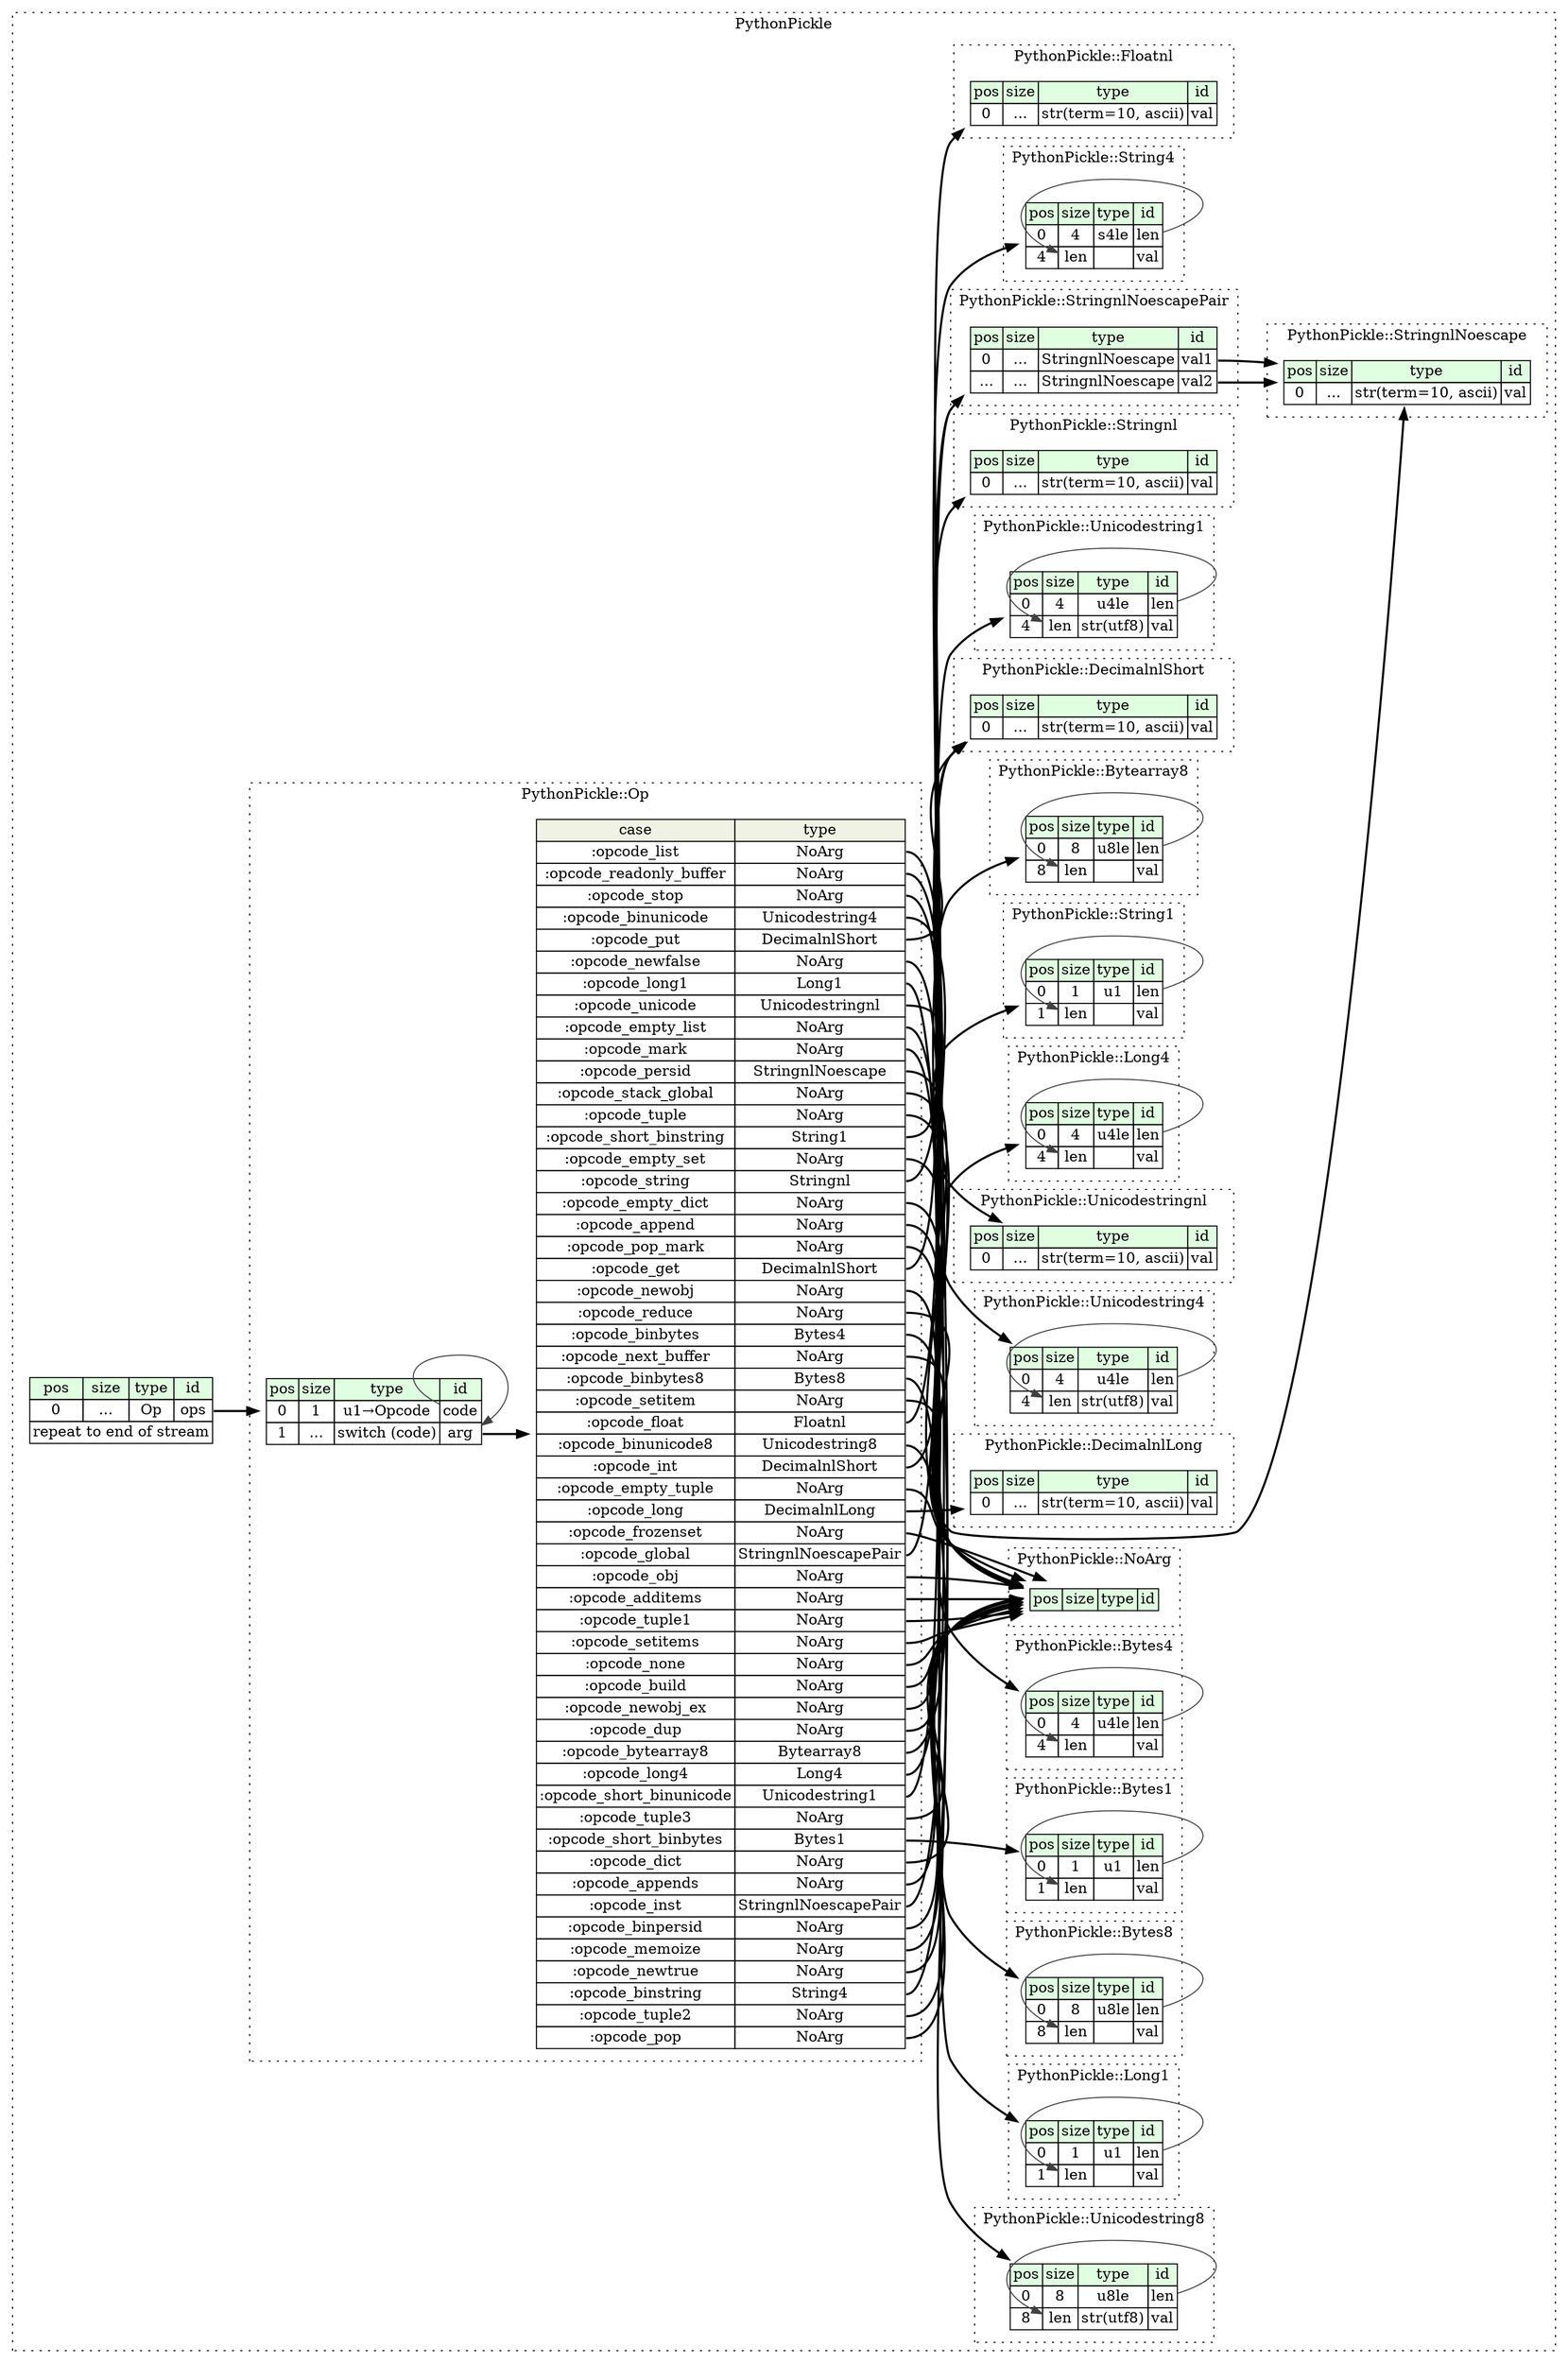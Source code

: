 digraph {
	rankdir=LR;
	node [shape=plaintext];
	subgraph cluster__python_pickle {
		label="PythonPickle";
		graph[style=dotted];

		python_pickle__seq [label=<<TABLE BORDER="0" CELLBORDER="1" CELLSPACING="0">
			<TR><TD BGCOLOR="#E0FFE0">pos</TD><TD BGCOLOR="#E0FFE0">size</TD><TD BGCOLOR="#E0FFE0">type</TD><TD BGCOLOR="#E0FFE0">id</TD></TR>
			<TR><TD PORT="ops_pos">0</TD><TD PORT="ops_size">...</TD><TD>Op</TD><TD PORT="ops_type">ops</TD></TR>
			<TR><TD COLSPAN="4" PORT="ops__repeat">repeat to end of stream</TD></TR>
		</TABLE>>];
		subgraph cluster__unicodestring8 {
			label="PythonPickle::Unicodestring8";
			graph[style=dotted];

			unicodestring8__seq [label=<<TABLE BORDER="0" CELLBORDER="1" CELLSPACING="0">
				<TR><TD BGCOLOR="#E0FFE0">pos</TD><TD BGCOLOR="#E0FFE0">size</TD><TD BGCOLOR="#E0FFE0">type</TD><TD BGCOLOR="#E0FFE0">id</TD></TR>
				<TR><TD PORT="len_pos">0</TD><TD PORT="len_size">8</TD><TD>u8le</TD><TD PORT="len_type">len</TD></TR>
				<TR><TD PORT="val_pos">8</TD><TD PORT="val_size">len</TD><TD>str(utf8)</TD><TD PORT="val_type">val</TD></TR>
			</TABLE>>];
		}
		subgraph cluster__long1 {
			label="PythonPickle::Long1";
			graph[style=dotted];

			long1__seq [label=<<TABLE BORDER="0" CELLBORDER="1" CELLSPACING="0">
				<TR><TD BGCOLOR="#E0FFE0">pos</TD><TD BGCOLOR="#E0FFE0">size</TD><TD BGCOLOR="#E0FFE0">type</TD><TD BGCOLOR="#E0FFE0">id</TD></TR>
				<TR><TD PORT="len_pos">0</TD><TD PORT="len_size">1</TD><TD>u1</TD><TD PORT="len_type">len</TD></TR>
				<TR><TD PORT="val_pos">1</TD><TD PORT="val_size">len</TD><TD></TD><TD PORT="val_type">val</TD></TR>
			</TABLE>>];
		}
		subgraph cluster__bytes8 {
			label="PythonPickle::Bytes8";
			graph[style=dotted];

			bytes8__seq [label=<<TABLE BORDER="0" CELLBORDER="1" CELLSPACING="0">
				<TR><TD BGCOLOR="#E0FFE0">pos</TD><TD BGCOLOR="#E0FFE0">size</TD><TD BGCOLOR="#E0FFE0">type</TD><TD BGCOLOR="#E0FFE0">id</TD></TR>
				<TR><TD PORT="len_pos">0</TD><TD PORT="len_size">8</TD><TD>u8le</TD><TD PORT="len_type">len</TD></TR>
				<TR><TD PORT="val_pos">8</TD><TD PORT="val_size">len</TD><TD></TD><TD PORT="val_type">val</TD></TR>
			</TABLE>>];
		}
		subgraph cluster__bytes1 {
			label="PythonPickle::Bytes1";
			graph[style=dotted];

			bytes1__seq [label=<<TABLE BORDER="0" CELLBORDER="1" CELLSPACING="0">
				<TR><TD BGCOLOR="#E0FFE0">pos</TD><TD BGCOLOR="#E0FFE0">size</TD><TD BGCOLOR="#E0FFE0">type</TD><TD BGCOLOR="#E0FFE0">id</TD></TR>
				<TR><TD PORT="len_pos">0</TD><TD PORT="len_size">1</TD><TD>u1</TD><TD PORT="len_type">len</TD></TR>
				<TR><TD PORT="val_pos">1</TD><TD PORT="val_size">len</TD><TD></TD><TD PORT="val_type">val</TD></TR>
			</TABLE>>];
		}
		subgraph cluster__bytes4 {
			label="PythonPickle::Bytes4";
			graph[style=dotted];

			bytes4__seq [label=<<TABLE BORDER="0" CELLBORDER="1" CELLSPACING="0">
				<TR><TD BGCOLOR="#E0FFE0">pos</TD><TD BGCOLOR="#E0FFE0">size</TD><TD BGCOLOR="#E0FFE0">type</TD><TD BGCOLOR="#E0FFE0">id</TD></TR>
				<TR><TD PORT="len_pos">0</TD><TD PORT="len_size">4</TD><TD>u4le</TD><TD PORT="len_type">len</TD></TR>
				<TR><TD PORT="val_pos">4</TD><TD PORT="val_size">len</TD><TD></TD><TD PORT="val_type">val</TD></TR>
			</TABLE>>];
		}
		subgraph cluster__no_arg {
			label="PythonPickle::NoArg";
			graph[style=dotted];

			no_arg__seq [label=<<TABLE BORDER="0" CELLBORDER="1" CELLSPACING="0">
				<TR><TD BGCOLOR="#E0FFE0">pos</TD><TD BGCOLOR="#E0FFE0">size</TD><TD BGCOLOR="#E0FFE0">type</TD><TD BGCOLOR="#E0FFE0">id</TD></TR>
			</TABLE>>];
		}
		subgraph cluster__stringnl_noescape {
			label="PythonPickle::StringnlNoescape";
			graph[style=dotted];

			stringnl_noescape__seq [label=<<TABLE BORDER="0" CELLBORDER="1" CELLSPACING="0">
				<TR><TD BGCOLOR="#E0FFE0">pos</TD><TD BGCOLOR="#E0FFE0">size</TD><TD BGCOLOR="#E0FFE0">type</TD><TD BGCOLOR="#E0FFE0">id</TD></TR>
				<TR><TD PORT="val_pos">0</TD><TD PORT="val_size">...</TD><TD>str(term=10, ascii)</TD><TD PORT="val_type">val</TD></TR>
			</TABLE>>];
		}
		subgraph cluster__decimalnl_long {
			label="PythonPickle::DecimalnlLong";
			graph[style=dotted];

			decimalnl_long__seq [label=<<TABLE BORDER="0" CELLBORDER="1" CELLSPACING="0">
				<TR><TD BGCOLOR="#E0FFE0">pos</TD><TD BGCOLOR="#E0FFE0">size</TD><TD BGCOLOR="#E0FFE0">type</TD><TD BGCOLOR="#E0FFE0">id</TD></TR>
				<TR><TD PORT="val_pos">0</TD><TD PORT="val_size">...</TD><TD>str(term=10, ascii)</TD><TD PORT="val_type">val</TD></TR>
			</TABLE>>];
		}
		subgraph cluster__unicodestring4 {
			label="PythonPickle::Unicodestring4";
			graph[style=dotted];

			unicodestring4__seq [label=<<TABLE BORDER="0" CELLBORDER="1" CELLSPACING="0">
				<TR><TD BGCOLOR="#E0FFE0">pos</TD><TD BGCOLOR="#E0FFE0">size</TD><TD BGCOLOR="#E0FFE0">type</TD><TD BGCOLOR="#E0FFE0">id</TD></TR>
				<TR><TD PORT="len_pos">0</TD><TD PORT="len_size">4</TD><TD>u4le</TD><TD PORT="len_type">len</TD></TR>
				<TR><TD PORT="val_pos">4</TD><TD PORT="val_size">len</TD><TD>str(utf8)</TD><TD PORT="val_type">val</TD></TR>
			</TABLE>>];
		}
		subgraph cluster__unicodestringnl {
			label="PythonPickle::Unicodestringnl";
			graph[style=dotted];

			unicodestringnl__seq [label=<<TABLE BORDER="0" CELLBORDER="1" CELLSPACING="0">
				<TR><TD BGCOLOR="#E0FFE0">pos</TD><TD BGCOLOR="#E0FFE0">size</TD><TD BGCOLOR="#E0FFE0">type</TD><TD BGCOLOR="#E0FFE0">id</TD></TR>
				<TR><TD PORT="val_pos">0</TD><TD PORT="val_size">...</TD><TD>str(term=10, ascii)</TD><TD PORT="val_type">val</TD></TR>
			</TABLE>>];
		}
		subgraph cluster__long4 {
			label="PythonPickle::Long4";
			graph[style=dotted];

			long4__seq [label=<<TABLE BORDER="0" CELLBORDER="1" CELLSPACING="0">
				<TR><TD BGCOLOR="#E0FFE0">pos</TD><TD BGCOLOR="#E0FFE0">size</TD><TD BGCOLOR="#E0FFE0">type</TD><TD BGCOLOR="#E0FFE0">id</TD></TR>
				<TR><TD PORT="len_pos">0</TD><TD PORT="len_size">4</TD><TD>u4le</TD><TD PORT="len_type">len</TD></TR>
				<TR><TD PORT="val_pos">4</TD><TD PORT="val_size">len</TD><TD></TD><TD PORT="val_type">val</TD></TR>
			</TABLE>>];
		}
		subgraph cluster__string1 {
			label="PythonPickle::String1";
			graph[style=dotted];

			string1__seq [label=<<TABLE BORDER="0" CELLBORDER="1" CELLSPACING="0">
				<TR><TD BGCOLOR="#E0FFE0">pos</TD><TD BGCOLOR="#E0FFE0">size</TD><TD BGCOLOR="#E0FFE0">type</TD><TD BGCOLOR="#E0FFE0">id</TD></TR>
				<TR><TD PORT="len_pos">0</TD><TD PORT="len_size">1</TD><TD>u1</TD><TD PORT="len_type">len</TD></TR>
				<TR><TD PORT="val_pos">1</TD><TD PORT="val_size">len</TD><TD></TD><TD PORT="val_type">val</TD></TR>
			</TABLE>>];
		}
		subgraph cluster__bytearray8 {
			label="PythonPickle::Bytearray8";
			graph[style=dotted];

			bytearray8__seq [label=<<TABLE BORDER="0" CELLBORDER="1" CELLSPACING="0">
				<TR><TD BGCOLOR="#E0FFE0">pos</TD><TD BGCOLOR="#E0FFE0">size</TD><TD BGCOLOR="#E0FFE0">type</TD><TD BGCOLOR="#E0FFE0">id</TD></TR>
				<TR><TD PORT="len_pos">0</TD><TD PORT="len_size">8</TD><TD>u8le</TD><TD PORT="len_type">len</TD></TR>
				<TR><TD PORT="val_pos">8</TD><TD PORT="val_size">len</TD><TD></TD><TD PORT="val_type">val</TD></TR>
			</TABLE>>];
		}
		subgraph cluster__decimalnl_short {
			label="PythonPickle::DecimalnlShort";
			graph[style=dotted];

			decimalnl_short__seq [label=<<TABLE BORDER="0" CELLBORDER="1" CELLSPACING="0">
				<TR><TD BGCOLOR="#E0FFE0">pos</TD><TD BGCOLOR="#E0FFE0">size</TD><TD BGCOLOR="#E0FFE0">type</TD><TD BGCOLOR="#E0FFE0">id</TD></TR>
				<TR><TD PORT="val_pos">0</TD><TD PORT="val_size">...</TD><TD>str(term=10, ascii)</TD><TD PORT="val_type">val</TD></TR>
			</TABLE>>];
		}
		subgraph cluster__unicodestring1 {
			label="PythonPickle::Unicodestring1";
			graph[style=dotted];

			unicodestring1__seq [label=<<TABLE BORDER="0" CELLBORDER="1" CELLSPACING="0">
				<TR><TD BGCOLOR="#E0FFE0">pos</TD><TD BGCOLOR="#E0FFE0">size</TD><TD BGCOLOR="#E0FFE0">type</TD><TD BGCOLOR="#E0FFE0">id</TD></TR>
				<TR><TD PORT="len_pos">0</TD><TD PORT="len_size">4</TD><TD>u4le</TD><TD PORT="len_type">len</TD></TR>
				<TR><TD PORT="val_pos">4</TD><TD PORT="val_size">len</TD><TD>str(utf8)</TD><TD PORT="val_type">val</TD></TR>
			</TABLE>>];
		}
		subgraph cluster__stringnl {
			label="PythonPickle::Stringnl";
			graph[style=dotted];

			stringnl__seq [label=<<TABLE BORDER="0" CELLBORDER="1" CELLSPACING="0">
				<TR><TD BGCOLOR="#E0FFE0">pos</TD><TD BGCOLOR="#E0FFE0">size</TD><TD BGCOLOR="#E0FFE0">type</TD><TD BGCOLOR="#E0FFE0">id</TD></TR>
				<TR><TD PORT="val_pos">0</TD><TD PORT="val_size">...</TD><TD>str(term=10, ascii)</TD><TD PORT="val_type">val</TD></TR>
			</TABLE>>];
		}
		subgraph cluster__stringnl_noescape_pair {
			label="PythonPickle::StringnlNoescapePair";
			graph[style=dotted];

			stringnl_noescape_pair__seq [label=<<TABLE BORDER="0" CELLBORDER="1" CELLSPACING="0">
				<TR><TD BGCOLOR="#E0FFE0">pos</TD><TD BGCOLOR="#E0FFE0">size</TD><TD BGCOLOR="#E0FFE0">type</TD><TD BGCOLOR="#E0FFE0">id</TD></TR>
				<TR><TD PORT="val1_pos">0</TD><TD PORT="val1_size">...</TD><TD>StringnlNoescape</TD><TD PORT="val1_type">val1</TD></TR>
				<TR><TD PORT="val2_pos">...</TD><TD PORT="val2_size">...</TD><TD>StringnlNoescape</TD><TD PORT="val2_type">val2</TD></TR>
			</TABLE>>];
		}
		subgraph cluster__string4 {
			label="PythonPickle::String4";
			graph[style=dotted];

			string4__seq [label=<<TABLE BORDER="0" CELLBORDER="1" CELLSPACING="0">
				<TR><TD BGCOLOR="#E0FFE0">pos</TD><TD BGCOLOR="#E0FFE0">size</TD><TD BGCOLOR="#E0FFE0">type</TD><TD BGCOLOR="#E0FFE0">id</TD></TR>
				<TR><TD PORT="len_pos">0</TD><TD PORT="len_size">4</TD><TD>s4le</TD><TD PORT="len_type">len</TD></TR>
				<TR><TD PORT="val_pos">4</TD><TD PORT="val_size">len</TD><TD></TD><TD PORT="val_type">val</TD></TR>
			</TABLE>>];
		}
		subgraph cluster__op {
			label="PythonPickle::Op";
			graph[style=dotted];

			op__seq [label=<<TABLE BORDER="0" CELLBORDER="1" CELLSPACING="0">
				<TR><TD BGCOLOR="#E0FFE0">pos</TD><TD BGCOLOR="#E0FFE0">size</TD><TD BGCOLOR="#E0FFE0">type</TD><TD BGCOLOR="#E0FFE0">id</TD></TR>
				<TR><TD PORT="code_pos">0</TD><TD PORT="code_size">1</TD><TD>u1→Opcode</TD><TD PORT="code_type">code</TD></TR>
				<TR><TD PORT="arg_pos">1</TD><TD PORT="arg_size">...</TD><TD>switch (code)</TD><TD PORT="arg_type">arg</TD></TR>
			</TABLE>>];
op__seq_arg_switch [label=<<TABLE BORDER="0" CELLBORDER="1" CELLSPACING="0">
	<TR><TD BGCOLOR="#F0F2E4">case</TD><TD BGCOLOR="#F0F2E4">type</TD></TR>
	<TR><TD>:opcode_list</TD><TD PORT="case0">NoArg</TD></TR>
	<TR><TD>:opcode_readonly_buffer</TD><TD PORT="case1">NoArg</TD></TR>
	<TR><TD>:opcode_stop</TD><TD PORT="case2">NoArg</TD></TR>
	<TR><TD>:opcode_binunicode</TD><TD PORT="case3">Unicodestring4</TD></TR>
	<TR><TD>:opcode_put</TD><TD PORT="case4">DecimalnlShort</TD></TR>
	<TR><TD>:opcode_newfalse</TD><TD PORT="case5">NoArg</TD></TR>
	<TR><TD>:opcode_long1</TD><TD PORT="case6">Long1</TD></TR>
	<TR><TD>:opcode_unicode</TD><TD PORT="case7">Unicodestringnl</TD></TR>
	<TR><TD>:opcode_empty_list</TD><TD PORT="case8">NoArg</TD></TR>
	<TR><TD>:opcode_mark</TD><TD PORT="case9">NoArg</TD></TR>
	<TR><TD>:opcode_persid</TD><TD PORT="case10">StringnlNoescape</TD></TR>
	<TR><TD>:opcode_stack_global</TD><TD PORT="case11">NoArg</TD></TR>
	<TR><TD>:opcode_tuple</TD><TD PORT="case12">NoArg</TD></TR>
	<TR><TD>:opcode_short_binstring</TD><TD PORT="case13">String1</TD></TR>
	<TR><TD>:opcode_empty_set</TD><TD PORT="case14">NoArg</TD></TR>
	<TR><TD>:opcode_string</TD><TD PORT="case15">Stringnl</TD></TR>
	<TR><TD>:opcode_empty_dict</TD><TD PORT="case16">NoArg</TD></TR>
	<TR><TD>:opcode_append</TD><TD PORT="case17">NoArg</TD></TR>
	<TR><TD>:opcode_pop_mark</TD><TD PORT="case18">NoArg</TD></TR>
	<TR><TD>:opcode_get</TD><TD PORT="case19">DecimalnlShort</TD></TR>
	<TR><TD>:opcode_newobj</TD><TD PORT="case20">NoArg</TD></TR>
	<TR><TD>:opcode_reduce</TD><TD PORT="case21">NoArg</TD></TR>
	<TR><TD>:opcode_binbytes</TD><TD PORT="case22">Bytes4</TD></TR>
	<TR><TD>:opcode_next_buffer</TD><TD PORT="case23">NoArg</TD></TR>
	<TR><TD>:opcode_binbytes8</TD><TD PORT="case24">Bytes8</TD></TR>
	<TR><TD>:opcode_setitem</TD><TD PORT="case25">NoArg</TD></TR>
	<TR><TD>:opcode_float</TD><TD PORT="case26">Floatnl</TD></TR>
	<TR><TD>:opcode_binunicode8</TD><TD PORT="case27">Unicodestring8</TD></TR>
	<TR><TD>:opcode_int</TD><TD PORT="case28">DecimalnlShort</TD></TR>
	<TR><TD>:opcode_empty_tuple</TD><TD PORT="case29">NoArg</TD></TR>
	<TR><TD>:opcode_long</TD><TD PORT="case30">DecimalnlLong</TD></TR>
	<TR><TD>:opcode_frozenset</TD><TD PORT="case31">NoArg</TD></TR>
	<TR><TD>:opcode_global</TD><TD PORT="case32">StringnlNoescapePair</TD></TR>
	<TR><TD>:opcode_obj</TD><TD PORT="case33">NoArg</TD></TR>
	<TR><TD>:opcode_additems</TD><TD PORT="case34">NoArg</TD></TR>
	<TR><TD>:opcode_tuple1</TD><TD PORT="case35">NoArg</TD></TR>
	<TR><TD>:opcode_setitems</TD><TD PORT="case36">NoArg</TD></TR>
	<TR><TD>:opcode_none</TD><TD PORT="case37">NoArg</TD></TR>
	<TR><TD>:opcode_build</TD><TD PORT="case38">NoArg</TD></TR>
	<TR><TD>:opcode_newobj_ex</TD><TD PORT="case39">NoArg</TD></TR>
	<TR><TD>:opcode_dup</TD><TD PORT="case40">NoArg</TD></TR>
	<TR><TD>:opcode_bytearray8</TD><TD PORT="case41">Bytearray8</TD></TR>
	<TR><TD>:opcode_long4</TD><TD PORT="case42">Long4</TD></TR>
	<TR><TD>:opcode_short_binunicode</TD><TD PORT="case43">Unicodestring1</TD></TR>
	<TR><TD>:opcode_tuple3</TD><TD PORT="case44">NoArg</TD></TR>
	<TR><TD>:opcode_short_binbytes</TD><TD PORT="case45">Bytes1</TD></TR>
	<TR><TD>:opcode_dict</TD><TD PORT="case46">NoArg</TD></TR>
	<TR><TD>:opcode_appends</TD><TD PORT="case47">NoArg</TD></TR>
	<TR><TD>:opcode_inst</TD><TD PORT="case48">StringnlNoescapePair</TD></TR>
	<TR><TD>:opcode_binpersid</TD><TD PORT="case49">NoArg</TD></TR>
	<TR><TD>:opcode_memoize</TD><TD PORT="case50">NoArg</TD></TR>
	<TR><TD>:opcode_newtrue</TD><TD PORT="case51">NoArg</TD></TR>
	<TR><TD>:opcode_binstring</TD><TD PORT="case52">String4</TD></TR>
	<TR><TD>:opcode_tuple2</TD><TD PORT="case53">NoArg</TD></TR>
	<TR><TD>:opcode_pop</TD><TD PORT="case54">NoArg</TD></TR>
</TABLE>>];
		}
		subgraph cluster__floatnl {
			label="PythonPickle::Floatnl";
			graph[style=dotted];

			floatnl__seq [label=<<TABLE BORDER="0" CELLBORDER="1" CELLSPACING="0">
				<TR><TD BGCOLOR="#E0FFE0">pos</TD><TD BGCOLOR="#E0FFE0">size</TD><TD BGCOLOR="#E0FFE0">type</TD><TD BGCOLOR="#E0FFE0">id</TD></TR>
				<TR><TD PORT="val_pos">0</TD><TD PORT="val_size">...</TD><TD>str(term=10, ascii)</TD><TD PORT="val_type">val</TD></TR>
			</TABLE>>];
		}
	}
	python_pickle__seq:ops_type -> op__seq [style=bold];
	unicodestring8__seq:len_type -> unicodestring8__seq:val_size [color="#404040"];
	long1__seq:len_type -> long1__seq:val_size [color="#404040"];
	bytes8__seq:len_type -> bytes8__seq:val_size [color="#404040"];
	bytes1__seq:len_type -> bytes1__seq:val_size [color="#404040"];
	bytes4__seq:len_type -> bytes4__seq:val_size [color="#404040"];
	unicodestring4__seq:len_type -> unicodestring4__seq:val_size [color="#404040"];
	long4__seq:len_type -> long4__seq:val_size [color="#404040"];
	string1__seq:len_type -> string1__seq:val_size [color="#404040"];
	bytearray8__seq:len_type -> bytearray8__seq:val_size [color="#404040"];
	unicodestring1__seq:len_type -> unicodestring1__seq:val_size [color="#404040"];
	stringnl_noescape_pair__seq:val1_type -> stringnl_noescape__seq [style=bold];
	stringnl_noescape_pair__seq:val2_type -> stringnl_noescape__seq [style=bold];
	string4__seq:len_type -> string4__seq:val_size [color="#404040"];
	op__seq:arg_type -> op__seq_arg_switch [style=bold];
	op__seq_arg_switch:case0 -> no_arg__seq [style=bold];
	op__seq_arg_switch:case1 -> no_arg__seq [style=bold];
	op__seq_arg_switch:case2 -> no_arg__seq [style=bold];
	op__seq_arg_switch:case3 -> unicodestring4__seq [style=bold];
	op__seq_arg_switch:case4 -> decimalnl_short__seq [style=bold];
	op__seq_arg_switch:case5 -> no_arg__seq [style=bold];
	op__seq_arg_switch:case6 -> long1__seq [style=bold];
	op__seq_arg_switch:case7 -> unicodestringnl__seq [style=bold];
	op__seq_arg_switch:case8 -> no_arg__seq [style=bold];
	op__seq_arg_switch:case9 -> no_arg__seq [style=bold];
	op__seq_arg_switch:case10 -> stringnl_noescape__seq [style=bold];
	op__seq_arg_switch:case11 -> no_arg__seq [style=bold];
	op__seq_arg_switch:case12 -> no_arg__seq [style=bold];
	op__seq_arg_switch:case13 -> string1__seq [style=bold];
	op__seq_arg_switch:case14 -> no_arg__seq [style=bold];
	op__seq_arg_switch:case15 -> stringnl__seq [style=bold];
	op__seq_arg_switch:case16 -> no_arg__seq [style=bold];
	op__seq_arg_switch:case17 -> no_arg__seq [style=bold];
	op__seq_arg_switch:case18 -> no_arg__seq [style=bold];
	op__seq_arg_switch:case19 -> decimalnl_short__seq [style=bold];
	op__seq_arg_switch:case20 -> no_arg__seq [style=bold];
	op__seq_arg_switch:case21 -> no_arg__seq [style=bold];
	op__seq_arg_switch:case22 -> bytes4__seq [style=bold];
	op__seq_arg_switch:case23 -> no_arg__seq [style=bold];
	op__seq_arg_switch:case24 -> bytes8__seq [style=bold];
	op__seq_arg_switch:case25 -> no_arg__seq [style=bold];
	op__seq_arg_switch:case26 -> floatnl__seq [style=bold];
	op__seq_arg_switch:case27 -> unicodestring8__seq [style=bold];
	op__seq_arg_switch:case28 -> decimalnl_short__seq [style=bold];
	op__seq_arg_switch:case29 -> no_arg__seq [style=bold];
	op__seq_arg_switch:case30 -> decimalnl_long__seq [style=bold];
	op__seq_arg_switch:case31 -> no_arg__seq [style=bold];
	op__seq_arg_switch:case32 -> stringnl_noescape_pair__seq [style=bold];
	op__seq_arg_switch:case33 -> no_arg__seq [style=bold];
	op__seq_arg_switch:case34 -> no_arg__seq [style=bold];
	op__seq_arg_switch:case35 -> no_arg__seq [style=bold];
	op__seq_arg_switch:case36 -> no_arg__seq [style=bold];
	op__seq_arg_switch:case37 -> no_arg__seq [style=bold];
	op__seq_arg_switch:case38 -> no_arg__seq [style=bold];
	op__seq_arg_switch:case39 -> no_arg__seq [style=bold];
	op__seq_arg_switch:case40 -> no_arg__seq [style=bold];
	op__seq_arg_switch:case41 -> bytearray8__seq [style=bold];
	op__seq_arg_switch:case42 -> long4__seq [style=bold];
	op__seq_arg_switch:case43 -> unicodestring1__seq [style=bold];
	op__seq_arg_switch:case44 -> no_arg__seq [style=bold];
	op__seq_arg_switch:case45 -> bytes1__seq [style=bold];
	op__seq_arg_switch:case46 -> no_arg__seq [style=bold];
	op__seq_arg_switch:case47 -> no_arg__seq [style=bold];
	op__seq_arg_switch:case48 -> stringnl_noescape_pair__seq [style=bold];
	op__seq_arg_switch:case49 -> no_arg__seq [style=bold];
	op__seq_arg_switch:case50 -> no_arg__seq [style=bold];
	op__seq_arg_switch:case51 -> no_arg__seq [style=bold];
	op__seq_arg_switch:case52 -> string4__seq [style=bold];
	op__seq_arg_switch:case53 -> no_arg__seq [style=bold];
	op__seq_arg_switch:case54 -> no_arg__seq [style=bold];
	op__seq:code_type -> op__seq:arg_type [color="#404040"];
}

